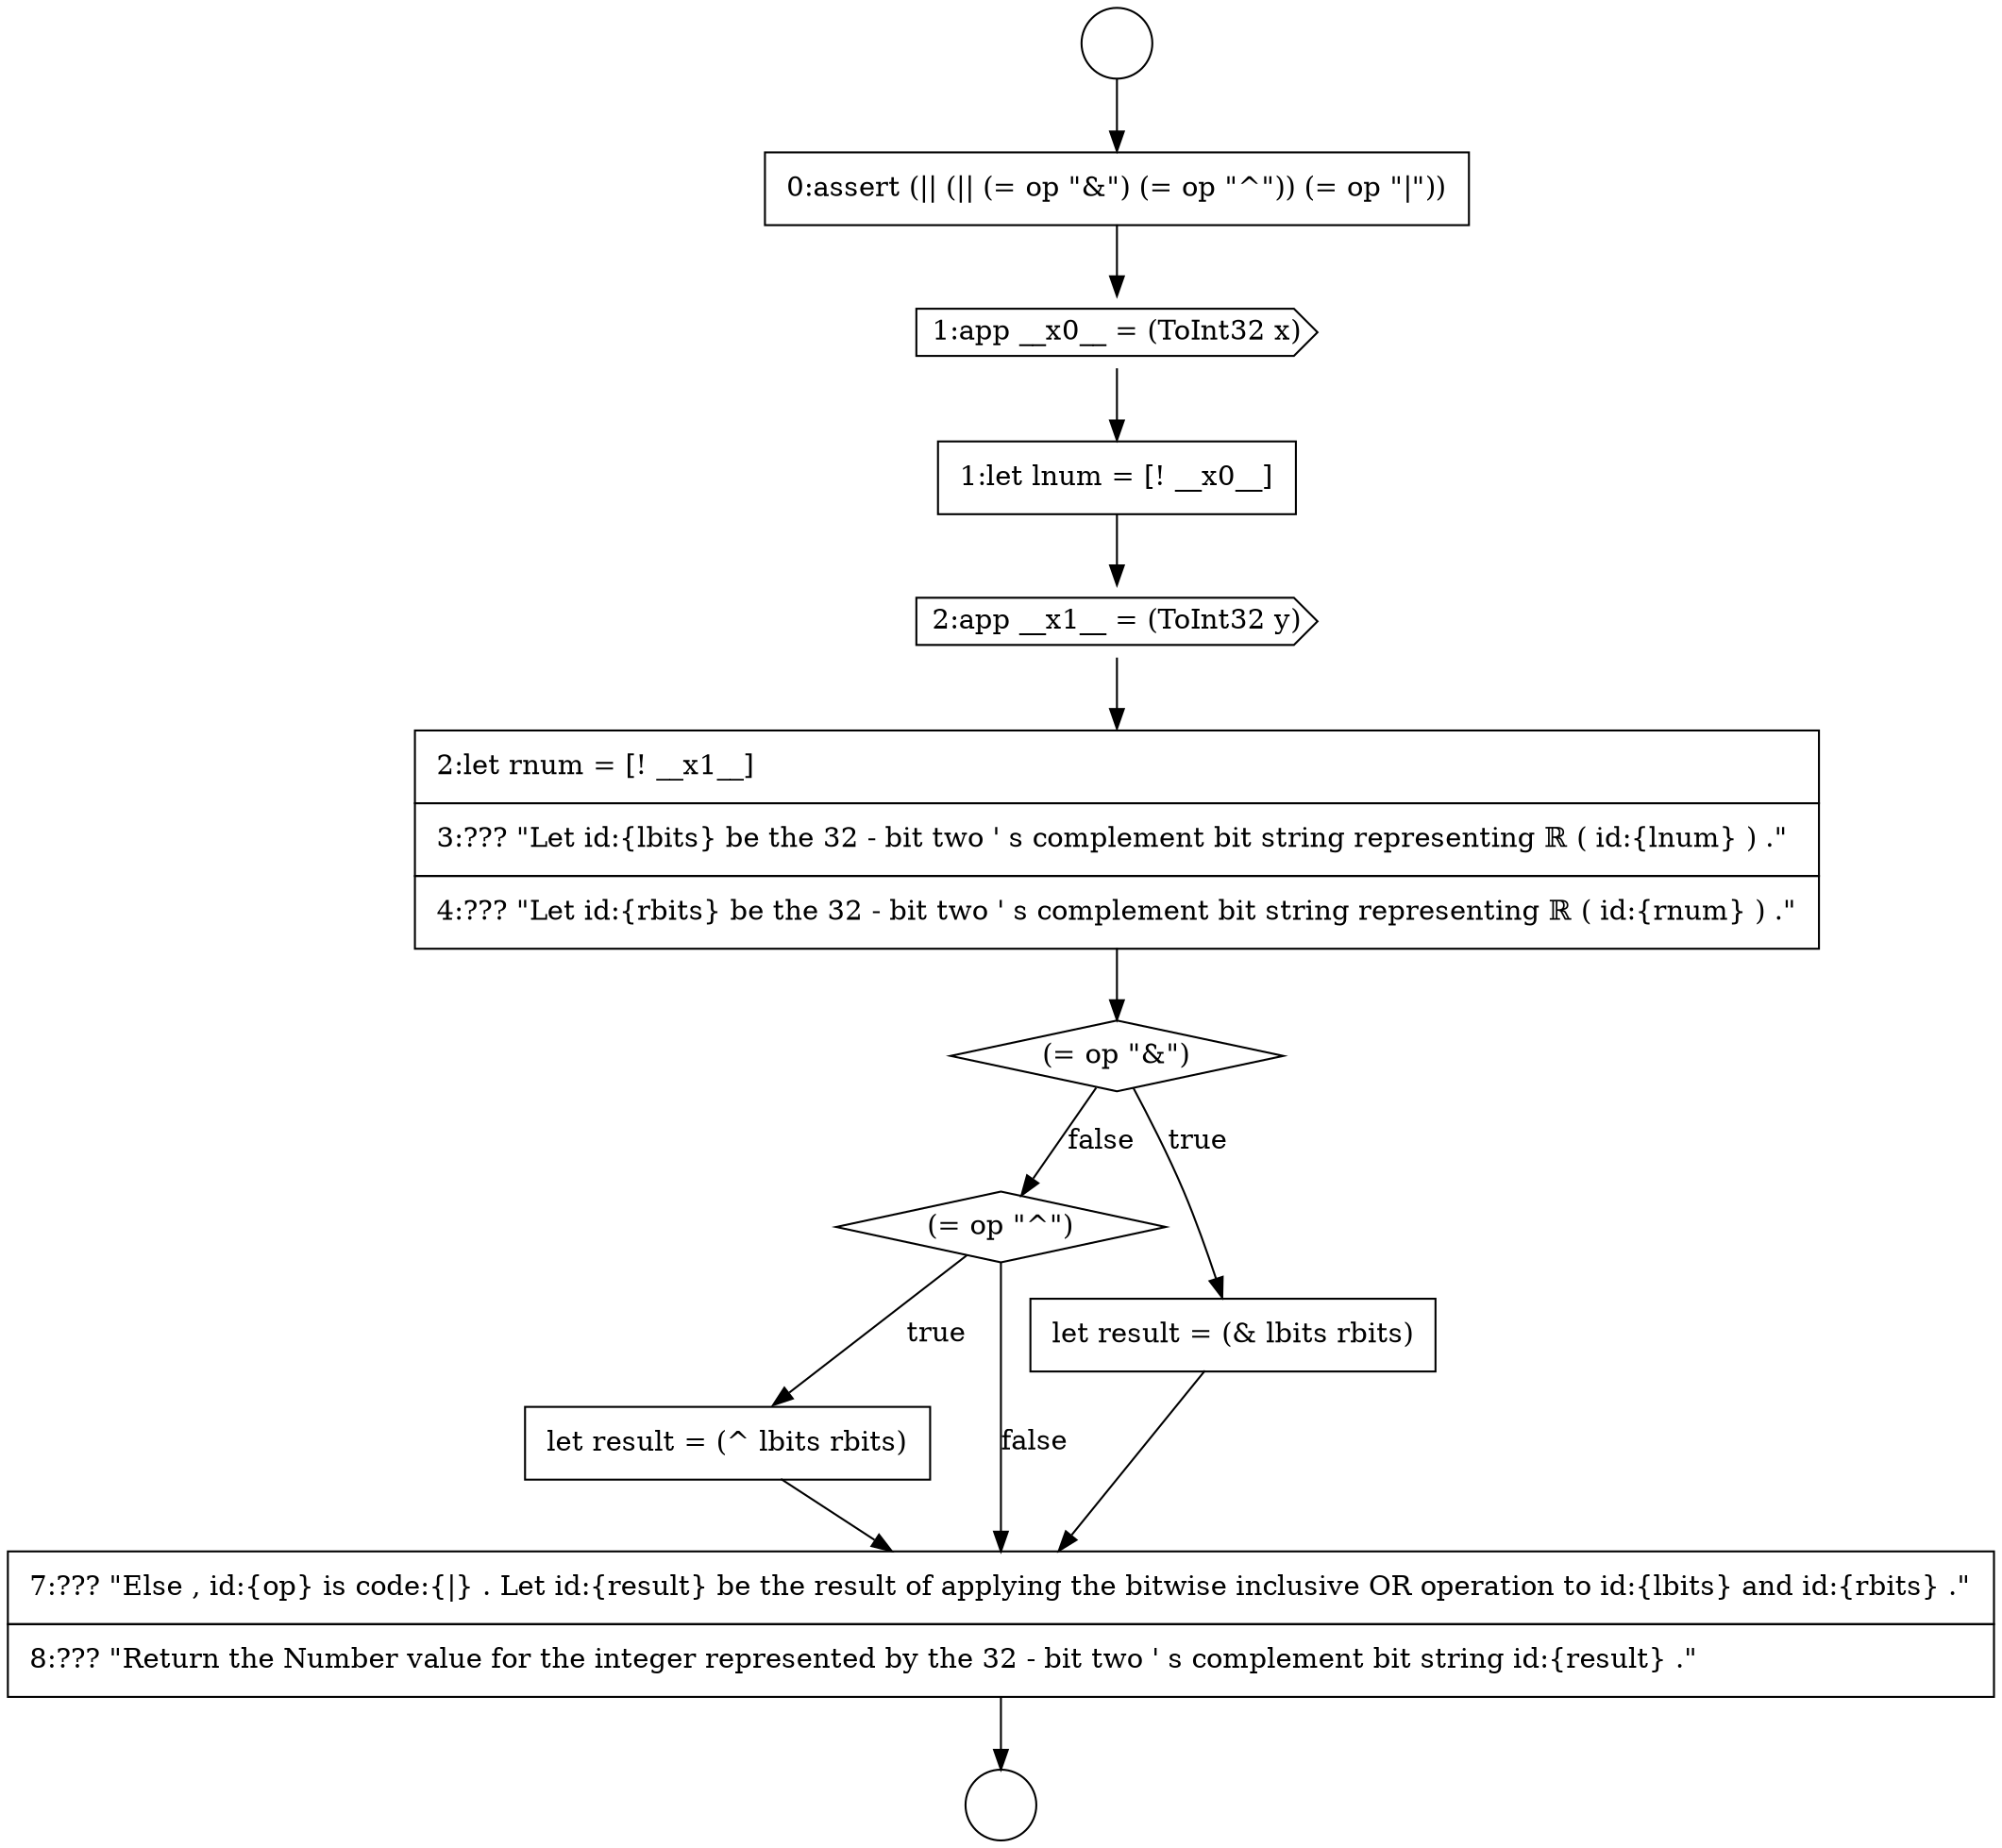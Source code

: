 digraph {
  node0 [shape=circle label=" " color="black" fillcolor="white" style=filled]
  node5 [shape=cds, label=<<font color="black">2:app __x1__ = (ToInt32 y)</font>> color="black" fillcolor="white" style=filled]
  node10 [shape=none, margin=0, label=<<font color="black">
    <table border="0" cellborder="1" cellspacing="0" cellpadding="10">
      <tr><td align="left">let result = (^ lbits rbits)</td></tr>
    </table>
  </font>> color="black" fillcolor="white" style=filled]
  node1 [shape=circle label=" " color="black" fillcolor="white" style=filled]
  node6 [shape=none, margin=0, label=<<font color="black">
    <table border="0" cellborder="1" cellspacing="0" cellpadding="10">
      <tr><td align="left">2:let rnum = [! __x1__]</td></tr>
      <tr><td align="left">3:??? &quot;Let id:{lbits} be the 32 - bit two ' s complement bit string representing ℝ ( id:{lnum} ) .&quot;</td></tr>
      <tr><td align="left">4:??? &quot;Let id:{rbits} be the 32 - bit two ' s complement bit string representing ℝ ( id:{rnum} ) .&quot;</td></tr>
    </table>
  </font>> color="black" fillcolor="white" style=filled]
  node9 [shape=diamond, label=<<font color="black">(= op &quot;^&quot;)</font>> color="black" fillcolor="white" style=filled]
  node2 [shape=none, margin=0, label=<<font color="black">
    <table border="0" cellborder="1" cellspacing="0" cellpadding="10">
      <tr><td align="left">0:assert (|| (|| (= op &quot;&amp;&quot;) (= op &quot;^&quot;)) (= op &quot;|&quot;))</td></tr>
    </table>
  </font>> color="black" fillcolor="white" style=filled]
  node7 [shape=diamond, label=<<font color="black">(= op &quot;&amp;&quot;)</font>> color="black" fillcolor="white" style=filled]
  node3 [shape=cds, label=<<font color="black">1:app __x0__ = (ToInt32 x)</font>> color="black" fillcolor="white" style=filled]
  node11 [shape=none, margin=0, label=<<font color="black">
    <table border="0" cellborder="1" cellspacing="0" cellpadding="10">
      <tr><td align="left">7:??? &quot;Else , id:{op} is code:{|} . Let id:{result} be the result of applying the bitwise inclusive OR operation to id:{lbits} and id:{rbits} .&quot;</td></tr>
      <tr><td align="left">8:??? &quot;Return the Number value for the integer represented by the 32 - bit two ' s complement bit string id:{result} .&quot;</td></tr>
    </table>
  </font>> color="black" fillcolor="white" style=filled]
  node8 [shape=none, margin=0, label=<<font color="black">
    <table border="0" cellborder="1" cellspacing="0" cellpadding="10">
      <tr><td align="left">let result = (&amp; lbits rbits)</td></tr>
    </table>
  </font>> color="black" fillcolor="white" style=filled]
  node4 [shape=none, margin=0, label=<<font color="black">
    <table border="0" cellborder="1" cellspacing="0" cellpadding="10">
      <tr><td align="left">1:let lnum = [! __x0__]</td></tr>
    </table>
  </font>> color="black" fillcolor="white" style=filled]
  node2 -> node3 [ color="black"]
  node9 -> node10 [label=<<font color="black">true</font>> color="black"]
  node9 -> node11 [label=<<font color="black">false</font>> color="black"]
  node7 -> node8 [label=<<font color="black">true</font>> color="black"]
  node7 -> node9 [label=<<font color="black">false</font>> color="black"]
  node0 -> node2 [ color="black"]
  node6 -> node7 [ color="black"]
  node11 -> node1 [ color="black"]
  node10 -> node11 [ color="black"]
  node4 -> node5 [ color="black"]
  node8 -> node11 [ color="black"]
  node5 -> node6 [ color="black"]
  node3 -> node4 [ color="black"]
}
